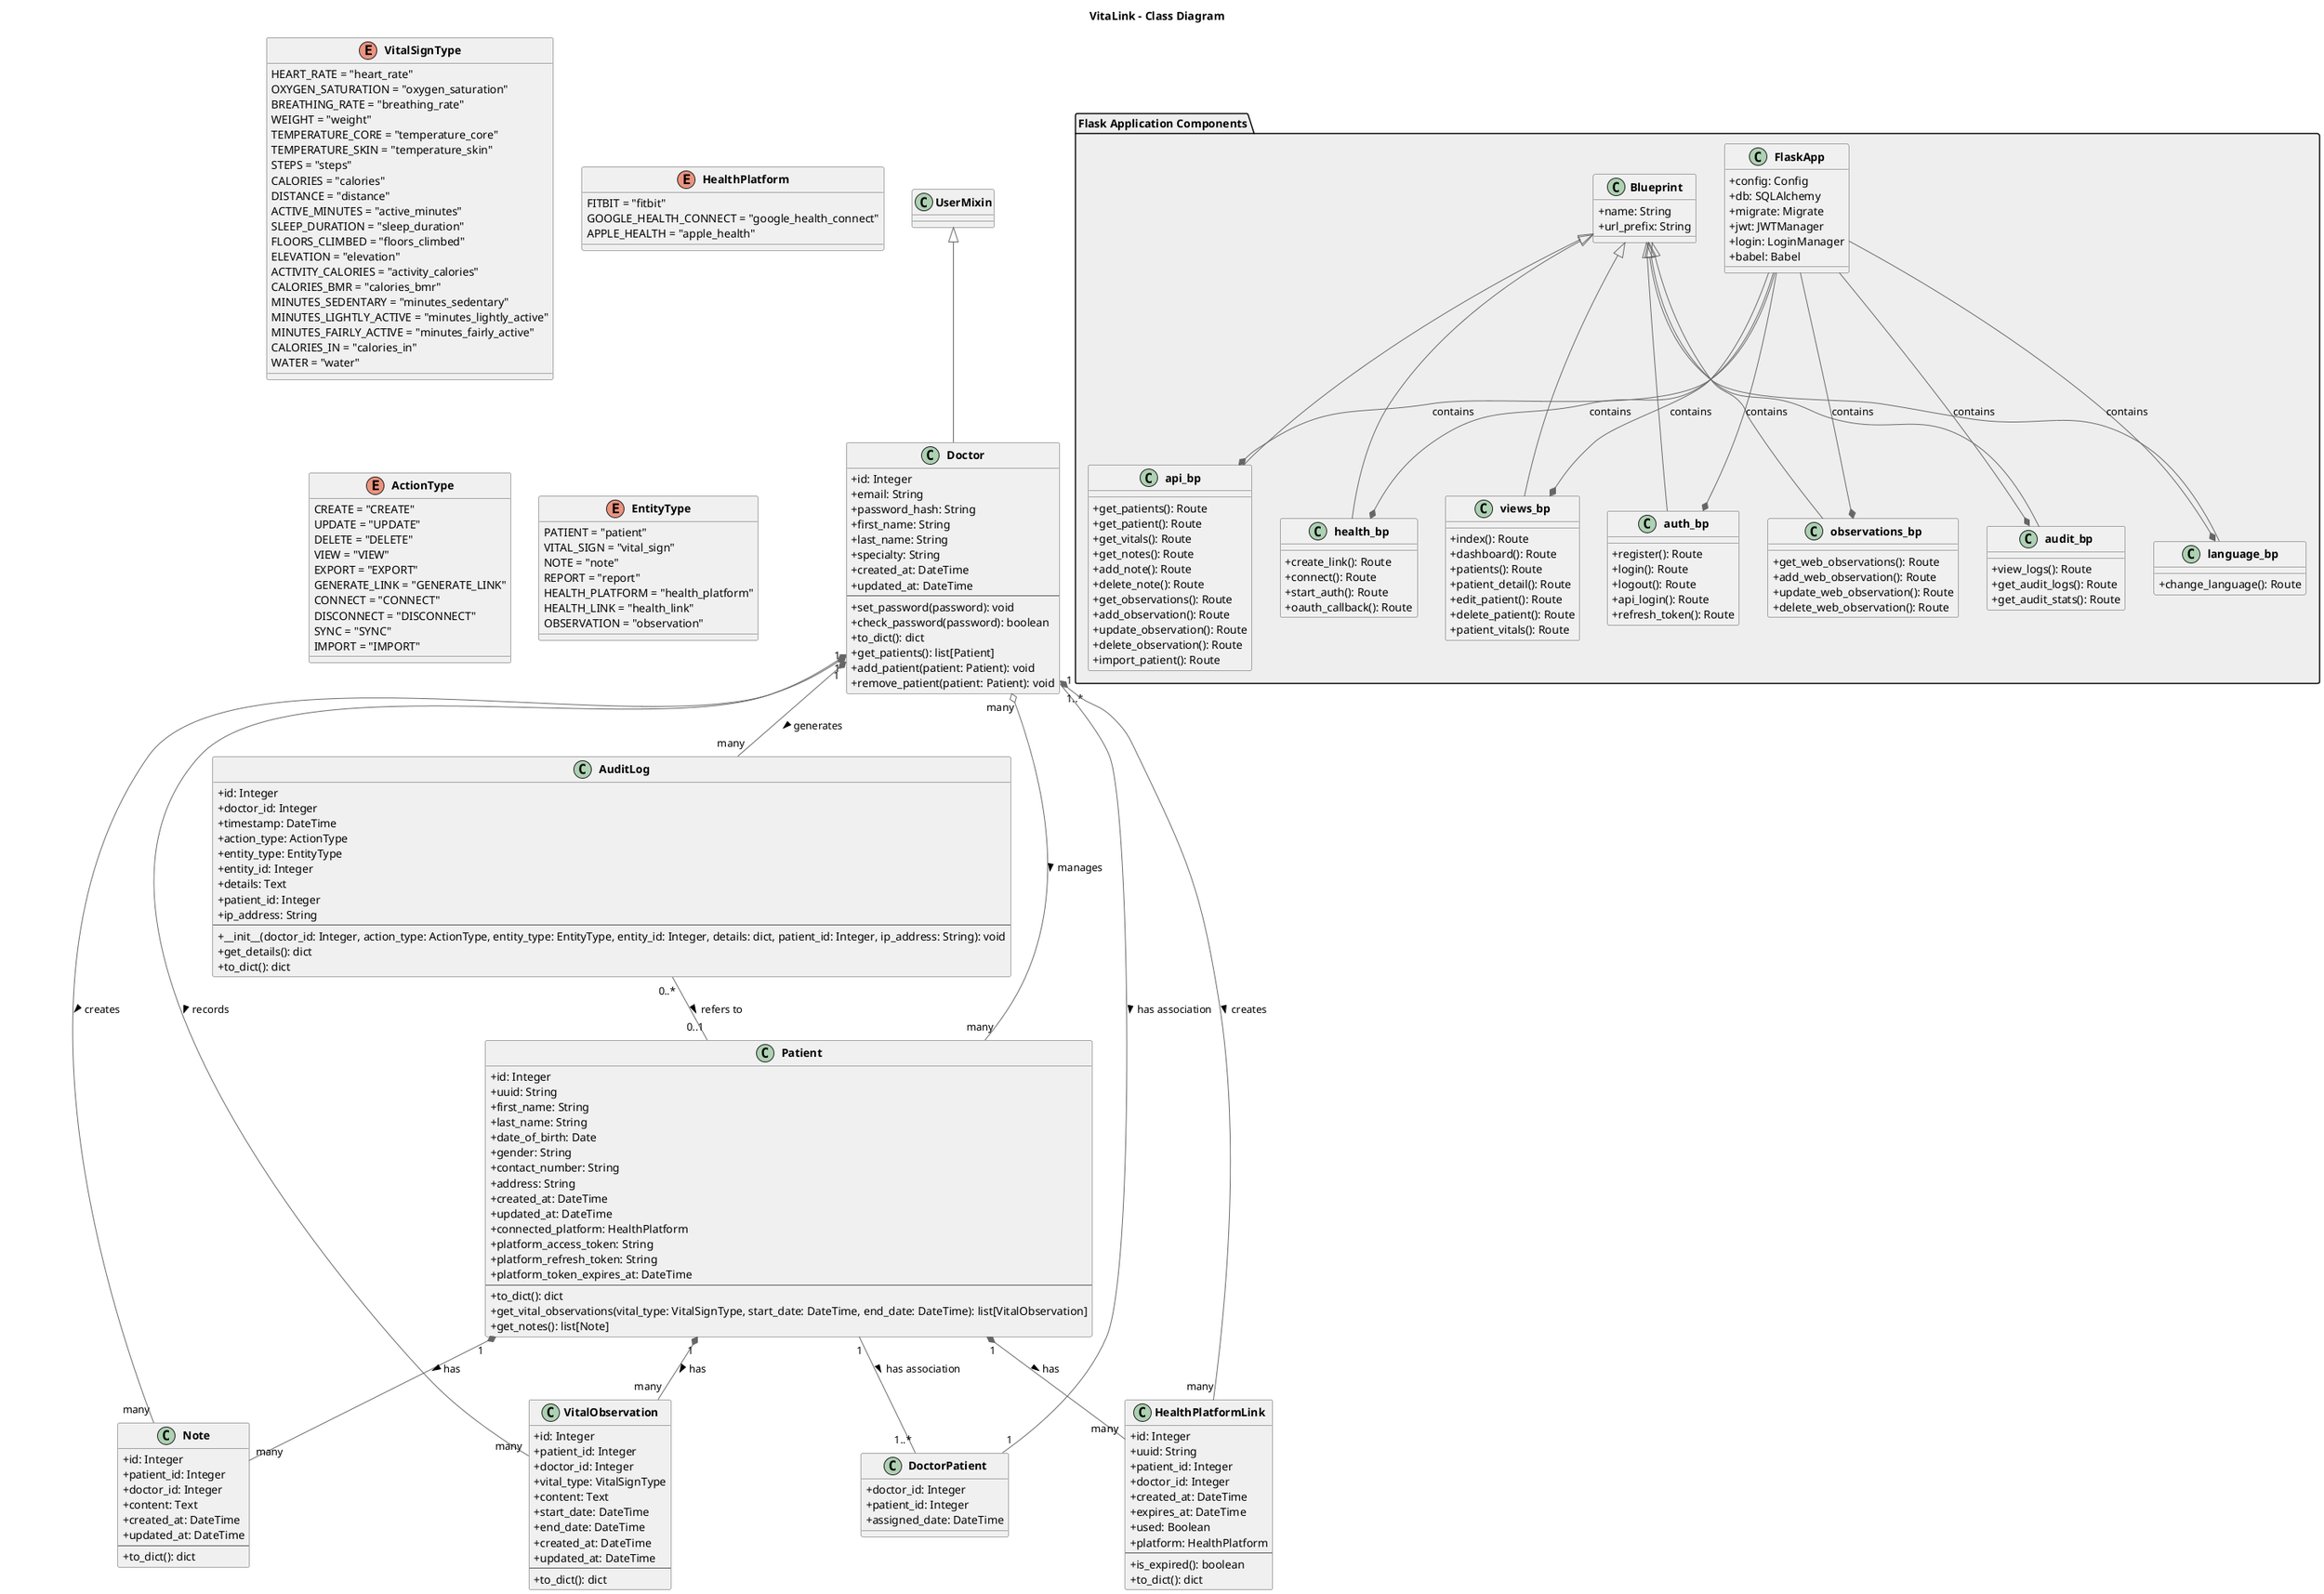 @startuml VitaLink - Class Diagram

' Stile e configurazione
skinparam classAttributeIconSize 0
skinparam classFontStyle bold
skinparam classBackgroundColor #f0f0f0
skinparam classBorderColor #555555
skinparam arrowColor #666666
skinparam packageBackgroundColor #eeeeee

title VitaLink - Class Diagram

' Enumerazioni
enum VitalSignType {
    HEART_RATE = "heart_rate"
    OXYGEN_SATURATION = "oxygen_saturation"
    BREATHING_RATE = "breathing_rate"
    WEIGHT = "weight"
    TEMPERATURE_CORE = "temperature_core"
    TEMPERATURE_SKIN = "temperature_skin"
    STEPS = "steps"
    CALORIES = "calories"
    DISTANCE = "distance"
    ACTIVE_MINUTES = "active_minutes"
    SLEEP_DURATION = "sleep_duration"
    FLOORS_CLIMBED = "floors_climbed"
    ELEVATION = "elevation"
    ACTIVITY_CALORIES = "activity_calories"
    CALORIES_BMR = "calories_bmr"
    MINUTES_SEDENTARY = "minutes_sedentary"
    MINUTES_LIGHTLY_ACTIVE = "minutes_lightly_active"
    MINUTES_FAIRLY_ACTIVE = "minutes_fairly_active"
    CALORIES_IN = "calories_in"
    WATER = "water"
}

enum HealthPlatform {
    FITBIT = "fitbit"
    GOOGLE_HEALTH_CONNECT = "google_health_connect"
    APPLE_HEALTH = "apple_health"
}

enum ActionType {
    CREATE = "CREATE"
    UPDATE = "UPDATE"
    DELETE = "DELETE"
    VIEW = "VIEW"
    EXPORT = "EXPORT"
    GENERATE_LINK = "GENERATE_LINK"
    CONNECT = "CONNECT"
    DISCONNECT = "DISCONNECT"
    SYNC = "SYNC"
    IMPORT = "IMPORT"
}

enum EntityType {
    PATIENT = "patient"
    VITAL_SIGN = "vital_sign"
    NOTE = "note"
    REPORT = "report"
    HEALTH_PLATFORM = "health_platform"
    HEALTH_LINK = "health_link"
    OBSERVATION = "observation"
}

' Classi principali
class UserMixin {
}

class Doctor extends UserMixin {
    +id: Integer
    +email: String
    +password_hash: String
    +first_name: String
    +last_name: String
    +specialty: String
    +created_at: DateTime
    +updated_at: DateTime
    --
    +set_password(password): void
    +check_password(password): boolean
    +to_dict(): dict
    +get_patients(): list[Patient]
    +add_patient(patient: Patient): void
    +remove_patient(patient: Patient): void
}

class Patient {
    +id: Integer
    +uuid: String
    +first_name: String
    +last_name: String
    +date_of_birth: Date
    +gender: String
    +contact_number: String
    +address: String
    +created_at: DateTime
    +updated_at: DateTime
    +connected_platform: HealthPlatform
    +platform_access_token: String
    +platform_refresh_token: String
    +platform_token_expires_at: DateTime
    --
    +to_dict(): dict
    +get_vital_observations(vital_type: VitalSignType, start_date: DateTime, end_date: DateTime): list[VitalObservation]
    +get_notes(): list[Note]
}

class Note {
    +id: Integer
    +patient_id: Integer
    +doctor_id: Integer
    +content: Text
    +created_at: DateTime
    +updated_at: DateTime
    --
    +to_dict(): dict
}

class VitalObservation {
    +id: Integer
    +patient_id: Integer
    +doctor_id: Integer
    +vital_type: VitalSignType
    +content: Text
    +start_date: DateTime
    +end_date: DateTime
    +created_at: DateTime
    +updated_at: DateTime
    --
    +to_dict(): dict
}

class AuditLog {
    +id: Integer
    +doctor_id: Integer
    +timestamp: DateTime
    +action_type: ActionType
    +entity_type: EntityType
    +entity_id: Integer
    +details: Text
    +patient_id: Integer
    +ip_address: String
    --
    +__init__(doctor_id: Integer, action_type: ActionType, entity_type: EntityType, entity_id: Integer, details: dict, patient_id: Integer, ip_address: String): void
    +get_details(): dict
    +to_dict(): dict
}

class DoctorPatient {
    +doctor_id: Integer
    +patient_id: Integer
    +assigned_date: DateTime
}

class HealthPlatformLink {
    +id: Integer
    +uuid: String
    +patient_id: Integer
    +doctor_id: Integer
    +created_at: DateTime
    +expires_at: DateTime
    +used: Boolean
    +platform: HealthPlatform
    --
    +is_expired(): boolean
    +to_dict(): dict
}

' Relazioni
Doctor "1" *-- "many" Note: creates >
Doctor "1" *-- "many" VitalObservation: records >
Doctor "many" o-- "many" Patient: manages >
Doctor "1..*" -- "1" DoctorPatient : has association >
Patient "1" -- "1..*" DoctorPatient : has association >
Patient "1" *-- "many" Note: has >
Patient "1" *-- "many" VitalObservation: has >
Patient "1" *-- "many" HealthPlatformLink: has >
Doctor "1" *-- "many" AuditLog: generates >
AuditLog "0..*" -- "0..1" Patient: refers to >
Doctor "1" *-- "many" HealthPlatformLink: creates >

' Applicazione Flask
package "Flask Application Components" {
    class FlaskApp {
        +config: Config
        +db: SQLAlchemy
        +migrate: Migrate
        +jwt: JWTManager
        +login: LoginManager
        +babel: Babel
    }

    class Blueprint {
        +name: String
        +url_prefix: String
    }
    
    class auth_bp extends Blueprint {
        +register(): Route
        +login(): Route
        +logout(): Route
        +api_login(): Route
        +refresh_token(): Route
    }
    
    class views_bp extends Blueprint {
        +index(): Route
        +dashboard(): Route
        +patients(): Route
        +patient_detail(): Route
        +edit_patient(): Route
        +delete_patient(): Route
        +patient_vitals(): Route
    }
      class api_bp extends Blueprint {
        +get_patients(): Route
        +get_patient(): Route
        +get_vitals(): Route
        +get_notes(): Route
        +add_note(): Route
        +delete_note(): Route
        +get_observations(): Route
        +add_observation(): Route
        +update_observation(): Route
        +delete_observation(): Route
        +import_patient(): Route
    }
    
    class audit_bp extends Blueprint {
        +view_logs(): Route
        +get_audit_logs(): Route
        +get_audit_stats(): Route
    }
    
    class health_bp extends Blueprint {
        +create_link(): Route
        +connect(): Route
        +start_auth(): Route
        +oauth_callback(): Route
    }
    
    class observations_bp extends Blueprint {
        +get_web_observations(): Route
        +add_web_observation(): Route
        +update_web_observation(): Route
        +delete_web_observation(): Route
    }
    
    class language_bp extends Blueprint {
        +change_language(): Route
    }
    
    FlaskApp --* auth_bp: contains
    FlaskApp --* views_bp: contains
    FlaskApp --* api_bp: contains
    FlaskApp --* audit_bp: contains
    FlaskApp --* health_bp: contains
    FlaskApp --* observations_bp: contains
    FlaskApp --* language_bp: contains
}

@enduml
